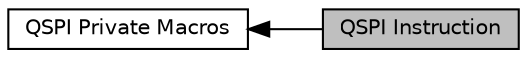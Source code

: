 digraph "QSPI Instruction"
{
  edge [fontname="Helvetica",fontsize="10",labelfontname="Helvetica",labelfontsize="10"];
  node [fontname="Helvetica",fontsize="10",shape=record];
  rankdir=LR;
  Node0 [label="QSPI Instruction",height=0.2,width=0.4,color="black", fillcolor="grey75", style="filled", fontcolor="black"];
  Node1 [label="QSPI Private Macros",height=0.2,width=0.4,color="black", fillcolor="white", style="filled",URL="$group___q_s_p_i___private___macros.html"];
  Node1->Node0 [shape=plaintext, dir="back", style="solid"];
}
